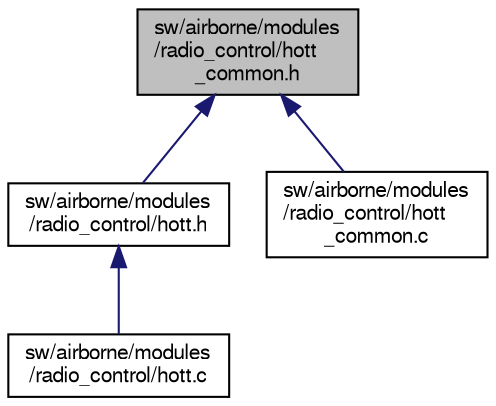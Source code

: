 digraph "sw/airborne/modules/radio_control/hott_common.h"
{
  edge [fontname="FreeSans",fontsize="10",labelfontname="FreeSans",labelfontsize="10"];
  node [fontname="FreeSans",fontsize="10",shape=record];
  Node1 [label="sw/airborne/modules\l/radio_control/hott\l_common.h",height=0.2,width=0.4,color="black", fillcolor="grey75", style="filled", fontcolor="black"];
  Node1 -> Node2 [dir="back",color="midnightblue",fontsize="10",style="solid",fontname="FreeSans"];
  Node2 [label="sw/airborne/modules\l/radio_control/hott.h",height=0.2,width=0.4,color="black", fillcolor="white", style="filled",URL="$radio__control_2hott_8h.html",tooltip="Radio control via single HOTT receiver in SUMD mode. "];
  Node2 -> Node3 [dir="back",color="midnightblue",fontsize="10",style="solid",fontname="FreeSans"];
  Node3 [label="sw/airborne/modules\l/radio_control/hott.c",height=0.2,width=0.4,color="black", fillcolor="white", style="filled",URL="$radio__control_2hott_8c.html",tooltip="Single HOTT radio_control SUMD. "];
  Node1 -> Node4 [dir="back",color="midnightblue",fontsize="10",style="solid",fontname="FreeSans"];
  Node4 [label="sw/airborne/modules\l/radio_control/hott\l_common.c",height=0.2,width=0.4,color="black", fillcolor="white", style="filled",URL="$hott__common_8c.html",tooltip="Graupner HOTT SUMD decoder. "];
}
